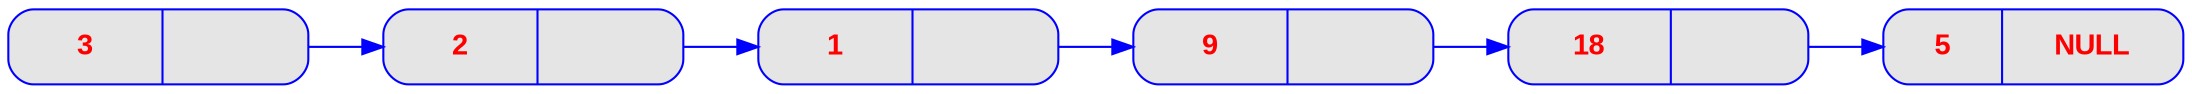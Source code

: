 digraph liste {
graph [
rankdir = "LR"
]
node [
fontname = "Arial bold"
fontsize = "14"
fontcolor = "red"
style = "rounded, filled"
shape = "record"
fillcolor = "grey90"
color = "blue"
width = "2"
]
edge [
color = "blue"
]
"ID_0001" [label = "{3 | <next> }"];
"ID_0001" : next -> "ID_0002";
"ID_0002" [label = "{2 | <next> }"];
"ID_0002" : next -> "ID_0003";
"ID_0003" [label = "{1 | <next> }"];
"ID_0003" : next -> "ID_0004";
"ID_0004" [label = "{9 | <next> }"];
"ID_0004" : next -> "ID_0005";
"ID_0005" [label = "{18 | <next> }"];
"ID_0005" : next -> "ID_0006";
"ID_0006" [label = "{5 | <next> NULL}"];
}
